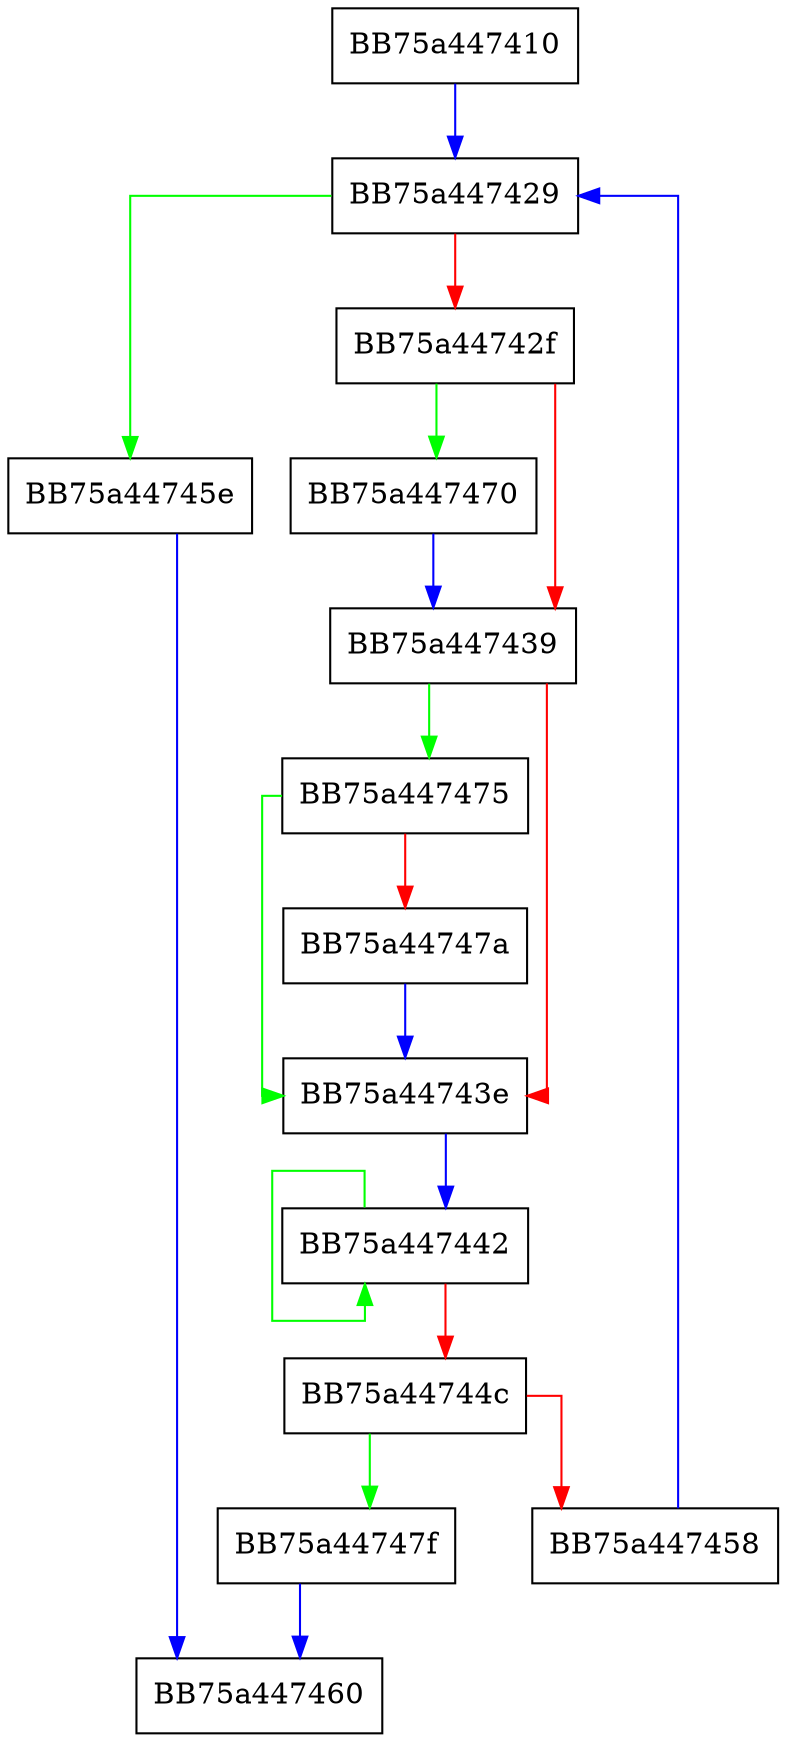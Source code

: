 digraph MatchInPackersList {
  node [shape="box"];
  graph [splines=ortho];
  BB75a447410 -> BB75a447429 [color="blue"];
  BB75a447429 -> BB75a44745e [color="green"];
  BB75a447429 -> BB75a44742f [color="red"];
  BB75a44742f -> BB75a447470 [color="green"];
  BB75a44742f -> BB75a447439 [color="red"];
  BB75a447439 -> BB75a447475 [color="green"];
  BB75a447439 -> BB75a44743e [color="red"];
  BB75a44743e -> BB75a447442 [color="blue"];
  BB75a447442 -> BB75a447442 [color="green"];
  BB75a447442 -> BB75a44744c [color="red"];
  BB75a44744c -> BB75a44747f [color="green"];
  BB75a44744c -> BB75a447458 [color="red"];
  BB75a447458 -> BB75a447429 [color="blue"];
  BB75a44745e -> BB75a447460 [color="blue"];
  BB75a447470 -> BB75a447439 [color="blue"];
  BB75a447475 -> BB75a44743e [color="green"];
  BB75a447475 -> BB75a44747a [color="red"];
  BB75a44747a -> BB75a44743e [color="blue"];
  BB75a44747f -> BB75a447460 [color="blue"];
}